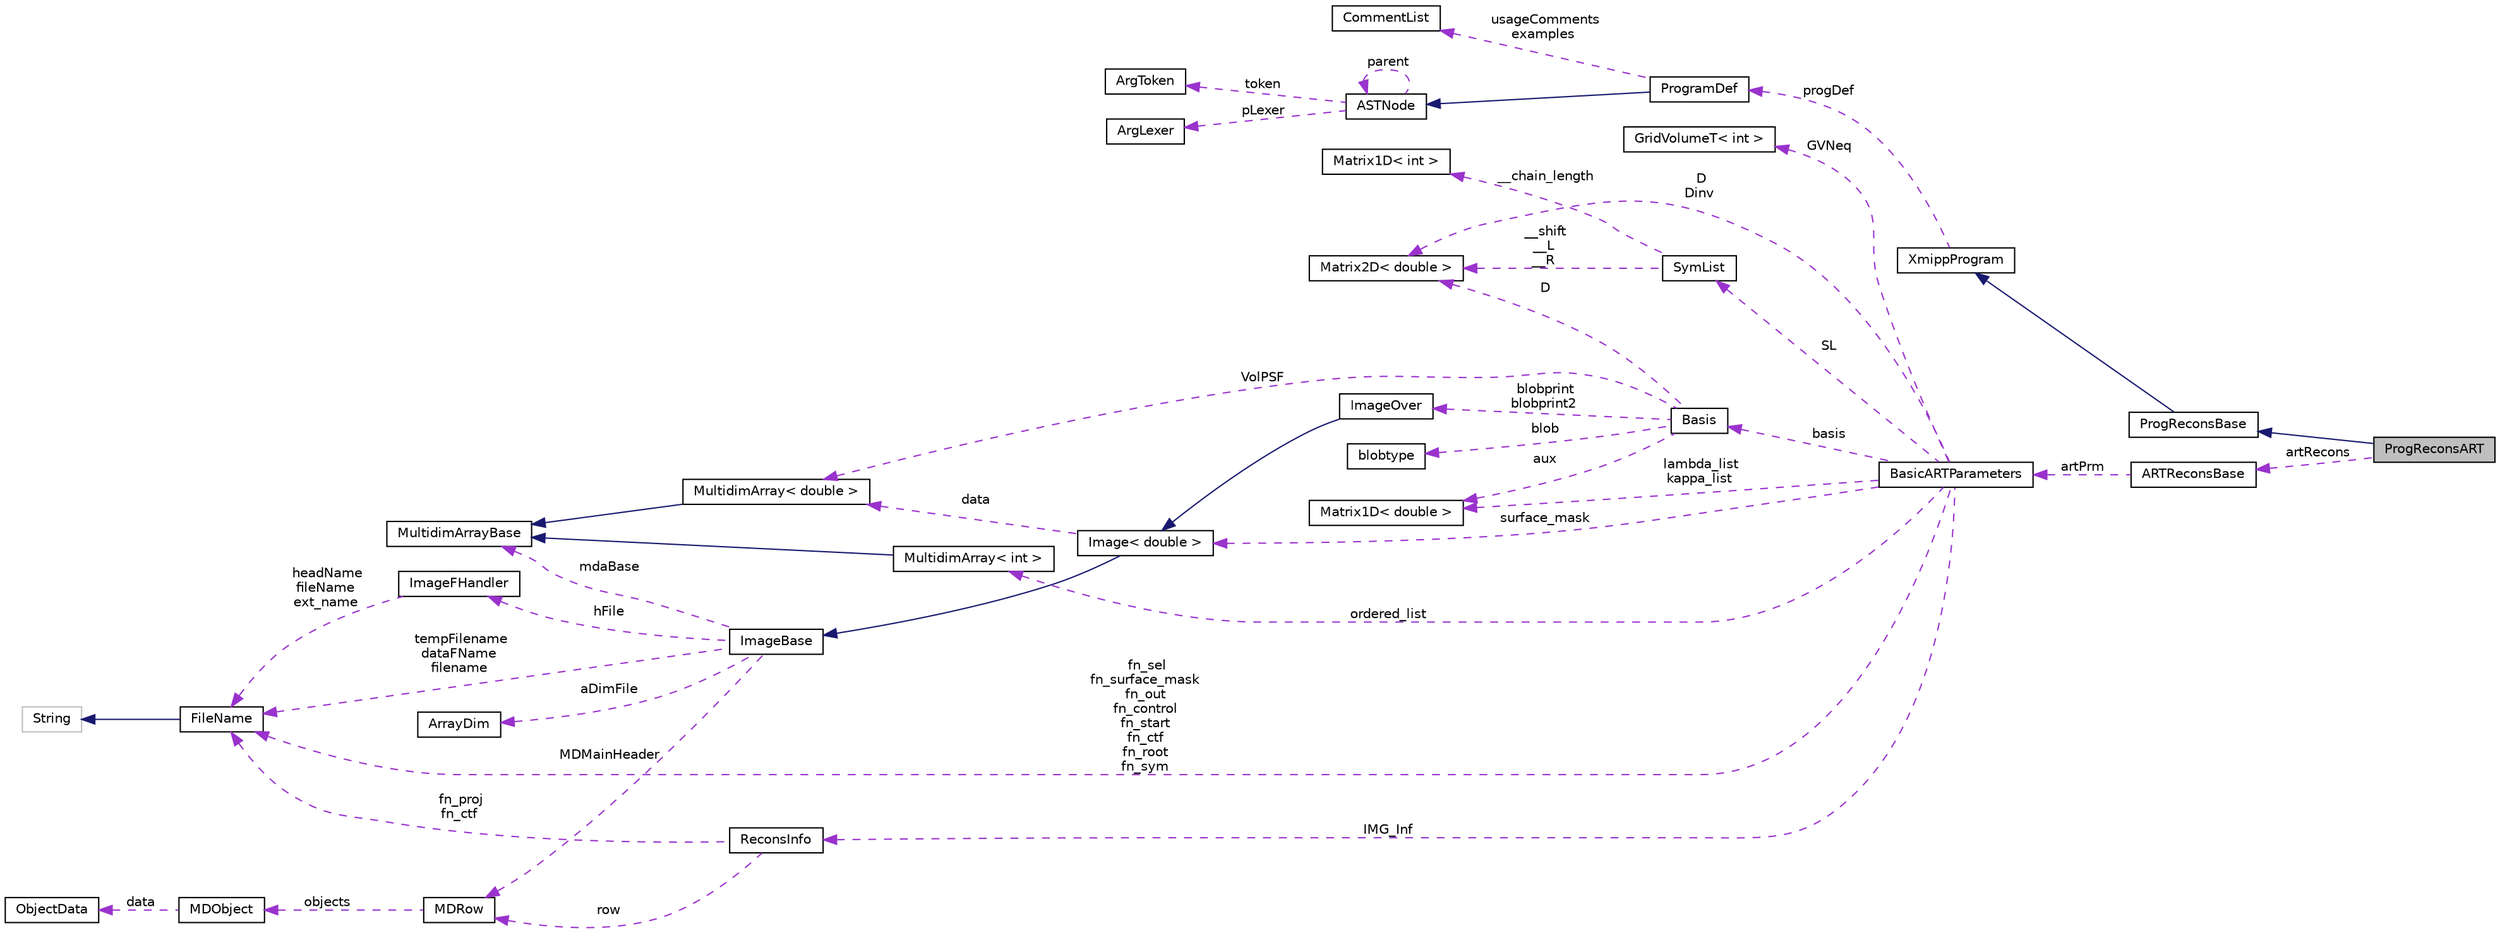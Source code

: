 digraph "ProgReconsART"
{
  edge [fontname="Helvetica",fontsize="10",labelfontname="Helvetica",labelfontsize="10"];
  node [fontname="Helvetica",fontsize="10",shape=record];
  rankdir="LR";
  Node4 [label="ProgReconsART",height=0.2,width=0.4,color="black", fillcolor="grey75", style="filled", fontcolor="black"];
  Node5 -> Node4 [dir="back",color="midnightblue",fontsize="10",style="solid",fontname="Helvetica"];
  Node5 [label="ProgReconsBase",height=0.2,width=0.4,color="black", fillcolor="white", style="filled",URL="$classProgReconsBase.html"];
  Node6 -> Node5 [dir="back",color="midnightblue",fontsize="10",style="solid",fontname="Helvetica"];
  Node6 [label="XmippProgram",height=0.2,width=0.4,color="black", fillcolor="white", style="filled",URL="$classXmippProgram.html"];
  Node7 -> Node6 [dir="back",color="darkorchid3",fontsize="10",style="dashed",label=" progDef" ,fontname="Helvetica"];
  Node7 [label="ProgramDef",height=0.2,width=0.4,color="black", fillcolor="white", style="filled",URL="$classProgramDef.html"];
  Node8 -> Node7 [dir="back",color="midnightblue",fontsize="10",style="solid",fontname="Helvetica"];
  Node8 [label="ASTNode",height=0.2,width=0.4,color="black", fillcolor="white", style="filled",URL="$classASTNode.html"];
  Node9 -> Node8 [dir="back",color="darkorchid3",fontsize="10",style="dashed",label=" token" ,fontname="Helvetica"];
  Node9 [label="ArgToken",height=0.2,width=0.4,color="black", fillcolor="white", style="filled",URL="$classArgToken.html"];
  Node10 -> Node8 [dir="back",color="darkorchid3",fontsize="10",style="dashed",label=" pLexer" ,fontname="Helvetica"];
  Node10 [label="ArgLexer",height=0.2,width=0.4,color="black", fillcolor="white", style="filled",URL="$classArgLexer.html"];
  Node8 -> Node8 [dir="back",color="darkorchid3",fontsize="10",style="dashed",label=" parent" ,fontname="Helvetica"];
  Node11 -> Node7 [dir="back",color="darkorchid3",fontsize="10",style="dashed",label=" usageComments\nexamples" ,fontname="Helvetica"];
  Node11 [label="CommentList",height=0.2,width=0.4,color="black", fillcolor="white", style="filled",URL="$classCommentList.html"];
  Node12 -> Node4 [dir="back",color="darkorchid3",fontsize="10",style="dashed",label=" artRecons" ,fontname="Helvetica"];
  Node12 [label="ARTReconsBase",height=0.2,width=0.4,color="black", fillcolor="white", style="filled",URL="$classARTReconsBase.html"];
  Node13 -> Node12 [dir="back",color="darkorchid3",fontsize="10",style="dashed",label=" artPrm" ,fontname="Helvetica"];
  Node13 [label="BasicARTParameters",height=0.2,width=0.4,color="black", fillcolor="white", style="filled",URL="$classBasicARTParameters.html"];
  Node14 -> Node13 [dir="back",color="darkorchid3",fontsize="10",style="dashed",label=" IMG_Inf" ,fontname="Helvetica"];
  Node14 [label="ReconsInfo",height=0.2,width=0.4,color="black", fillcolor="white", style="filled",URL="$structReconsInfo.html"];
  Node15 -> Node14 [dir="back",color="darkorchid3",fontsize="10",style="dashed",label=" row" ,fontname="Helvetica"];
  Node15 [label="MDRow",height=0.2,width=0.4,color="black", fillcolor="white", style="filled",URL="$classMDRow.html"];
  Node16 -> Node15 [dir="back",color="darkorchid3",fontsize="10",style="dashed",label=" objects" ,fontname="Helvetica"];
  Node16 [label="MDObject",height=0.2,width=0.4,color="black", fillcolor="white", style="filled",URL="$classMDObject.html"];
  Node17 -> Node16 [dir="back",color="darkorchid3",fontsize="10",style="dashed",label=" data" ,fontname="Helvetica"];
  Node17 [label="ObjectData",height=0.2,width=0.4,color="black", fillcolor="white", style="filled",URL="$unionObjectData.html"];
  Node18 -> Node14 [dir="back",color="darkorchid3",fontsize="10",style="dashed",label=" fn_proj\nfn_ctf" ,fontname="Helvetica"];
  Node18 [label="FileName",height=0.2,width=0.4,color="black", fillcolor="white", style="filled",URL="$classFileName.html"];
  Node19 -> Node18 [dir="back",color="midnightblue",fontsize="10",style="solid",fontname="Helvetica"];
  Node19 [label="String",height=0.2,width=0.4,color="grey75", fillcolor="white", style="filled"];
  Node20 -> Node13 [dir="back",color="darkorchid3",fontsize="10",style="dashed",label=" D\nDinv" ,fontname="Helvetica"];
  Node20 [label="Matrix2D\< double \>",height=0.2,width=0.4,color="black", fillcolor="white", style="filled",URL="$classMatrix2D.html"];
  Node21 -> Node13 [dir="back",color="darkorchid3",fontsize="10",style="dashed",label=" basis" ,fontname="Helvetica"];
  Node21 [label="Basis",height=0.2,width=0.4,color="black", fillcolor="white", style="filled",URL="$classBasis.html"];
  Node22 -> Node21 [dir="back",color="darkorchid3",fontsize="10",style="dashed",label=" blobprint\nblobprint2" ,fontname="Helvetica"];
  Node22 [label="ImageOver",height=0.2,width=0.4,color="black", fillcolor="white", style="filled",URL="$classImageOver.html"];
  Node23 -> Node22 [dir="back",color="midnightblue",fontsize="10",style="solid",fontname="Helvetica"];
  Node23 [label="Image\< double \>",height=0.2,width=0.4,color="black", fillcolor="white", style="filled",URL="$classImage.html"];
  Node24 -> Node23 [dir="back",color="midnightblue",fontsize="10",style="solid",fontname="Helvetica"];
  Node24 [label="ImageBase",height=0.2,width=0.4,color="black", fillcolor="white", style="filled",URL="$classImageBase.html",tooltip="Image base class. "];
  Node25 -> Node24 [dir="back",color="darkorchid3",fontsize="10",style="dashed",label=" mdaBase" ,fontname="Helvetica"];
  Node25 [label="MultidimArrayBase",height=0.2,width=0.4,color="black", fillcolor="white", style="filled",URL="$classMultidimArrayBase.html"];
  Node26 -> Node24 [dir="back",color="darkorchid3",fontsize="10",style="dashed",label=" hFile" ,fontname="Helvetica"];
  Node26 [label="ImageFHandler",height=0.2,width=0.4,color="black", fillcolor="white", style="filled",URL="$structImageFHandler.html"];
  Node18 -> Node26 [dir="back",color="darkorchid3",fontsize="10",style="dashed",label=" headName\nfileName\next_name" ,fontname="Helvetica"];
  Node15 -> Node24 [dir="back",color="darkorchid3",fontsize="10",style="dashed",label=" MDMainHeader" ,fontname="Helvetica"];
  Node27 -> Node24 [dir="back",color="darkorchid3",fontsize="10",style="dashed",label=" aDimFile" ,fontname="Helvetica"];
  Node27 [label="ArrayDim",height=0.2,width=0.4,color="black", fillcolor="white", style="filled",URL="$structArrayDim.html"];
  Node18 -> Node24 [dir="back",color="darkorchid3",fontsize="10",style="dashed",label=" tempFilename\ndataFName\nfilename" ,fontname="Helvetica"];
  Node28 -> Node23 [dir="back",color="darkorchid3",fontsize="10",style="dashed",label=" data" ,fontname="Helvetica"];
  Node28 [label="MultidimArray\< double \>",height=0.2,width=0.4,color="black", fillcolor="white", style="filled",URL="$classMultidimArray.html"];
  Node25 -> Node28 [dir="back",color="midnightblue",fontsize="10",style="solid",fontname="Helvetica"];
  Node29 -> Node21 [dir="back",color="darkorchid3",fontsize="10",style="dashed",label=" blob" ,fontname="Helvetica"];
  Node29 [label="blobtype",height=0.2,width=0.4,color="black", fillcolor="white", style="filled",URL="$structblobtype.html"];
  Node20 -> Node21 [dir="back",color="darkorchid3",fontsize="10",style="dashed",label=" D" ,fontname="Helvetica"];
  Node30 -> Node21 [dir="back",color="darkorchid3",fontsize="10",style="dashed",label=" aux" ,fontname="Helvetica"];
  Node30 [label="Matrix1D\< double \>",height=0.2,width=0.4,color="black", fillcolor="white", style="filled",URL="$classMatrix1D.html"];
  Node28 -> Node21 [dir="back",color="darkorchid3",fontsize="10",style="dashed",label=" VolPSF" ,fontname="Helvetica"];
  Node23 -> Node13 [dir="back",color="darkorchid3",fontsize="10",style="dashed",label=" surface_mask" ,fontname="Helvetica"];
  Node30 -> Node13 [dir="back",color="darkorchid3",fontsize="10",style="dashed",label=" lambda_list\nkappa_list" ,fontname="Helvetica"];
  Node31 -> Node13 [dir="back",color="darkorchid3",fontsize="10",style="dashed",label=" ordered_list" ,fontname="Helvetica"];
  Node31 [label="MultidimArray\< int \>",height=0.2,width=0.4,color="black", fillcolor="white", style="filled",URL="$classMultidimArray.html"];
  Node25 -> Node31 [dir="back",color="midnightblue",fontsize="10",style="solid",fontname="Helvetica"];
  Node32 -> Node13 [dir="back",color="darkorchid3",fontsize="10",style="dashed",label=" GVNeq" ,fontname="Helvetica"];
  Node32 [label="GridVolumeT\< int \>",height=0.2,width=0.4,color="black", fillcolor="white", style="filled",URL="$classGridVolumeT.html"];
  Node33 -> Node13 [dir="back",color="darkorchid3",fontsize="10",style="dashed",label=" SL" ,fontname="Helvetica"];
  Node33 [label="SymList",height=0.2,width=0.4,color="black", fillcolor="white", style="filled",URL="$classSymList.html"];
  Node20 -> Node33 [dir="back",color="darkorchid3",fontsize="10",style="dashed",label=" __shift\n__L\n__R" ,fontname="Helvetica"];
  Node34 -> Node33 [dir="back",color="darkorchid3",fontsize="10",style="dashed",label=" __chain_length" ,fontname="Helvetica"];
  Node34 [label="Matrix1D\< int \>",height=0.2,width=0.4,color="black", fillcolor="white", style="filled",URL="$classMatrix1D.html"];
  Node18 -> Node13 [dir="back",color="darkorchid3",fontsize="10",style="dashed",label=" fn_sel\nfn_surface_mask\nfn_out\nfn_control\nfn_start\nfn_ctf\nfn_root\nfn_sym" ,fontname="Helvetica"];
}
